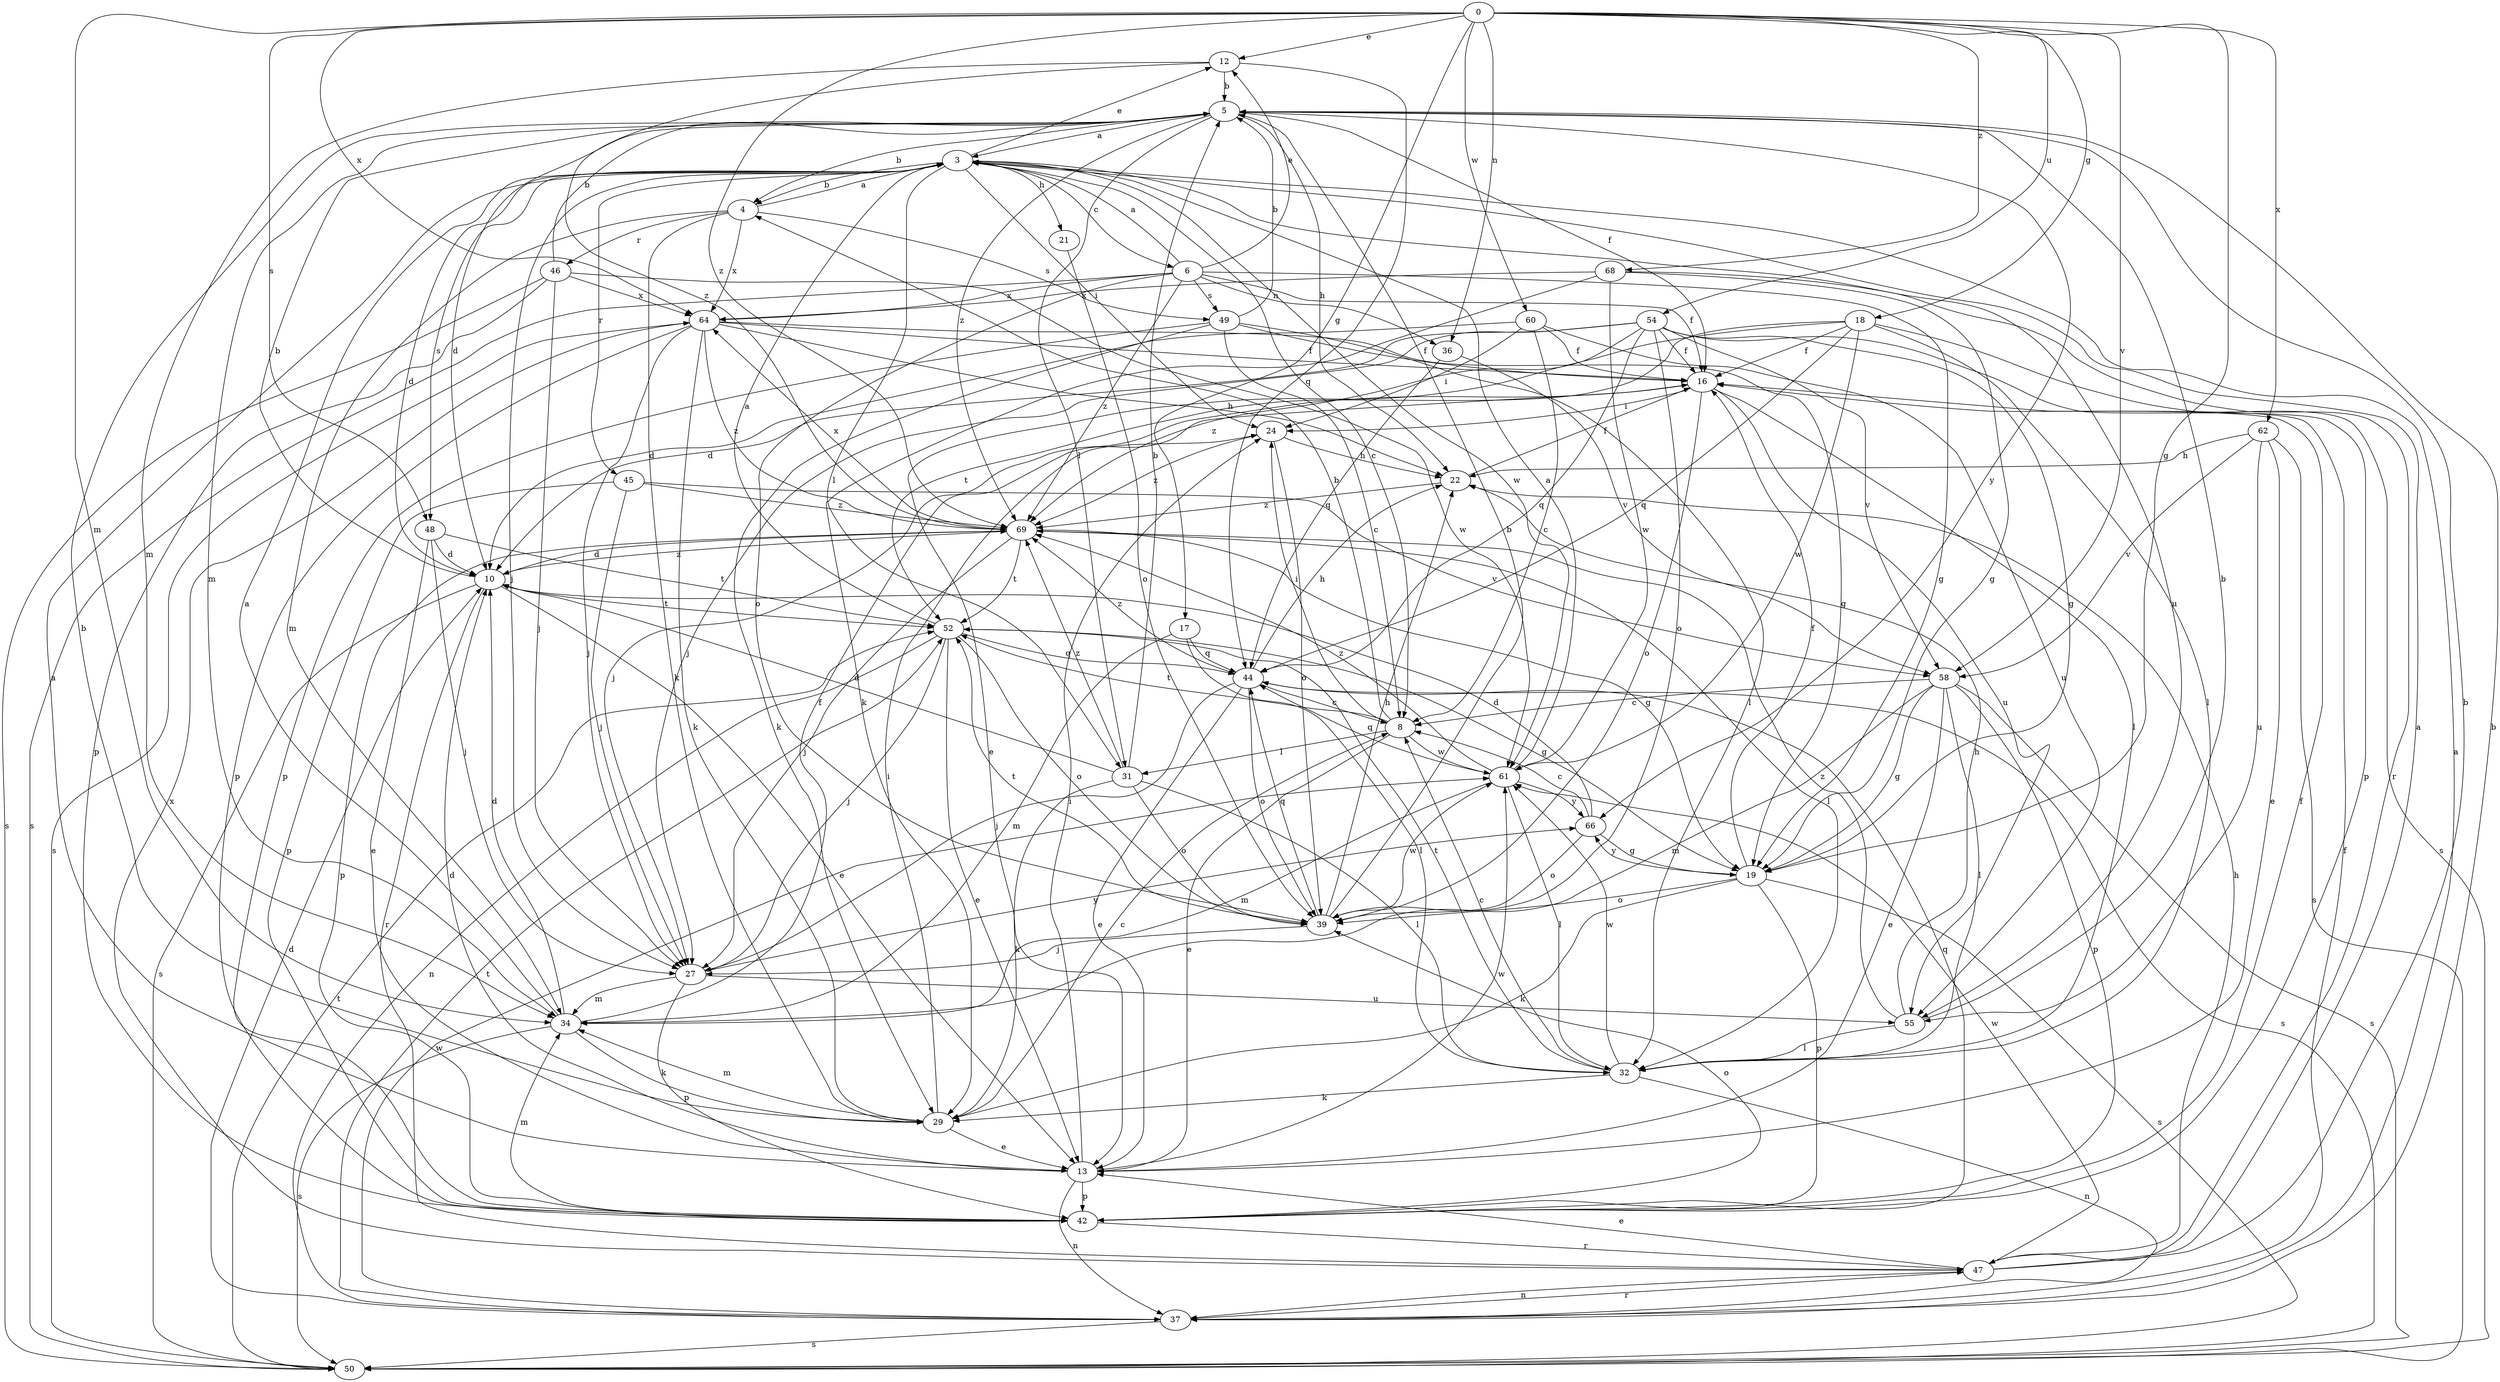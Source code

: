 strict digraph  {
0;
3;
4;
5;
6;
8;
10;
12;
13;
16;
17;
18;
19;
21;
22;
24;
27;
29;
31;
32;
34;
36;
37;
39;
42;
44;
45;
46;
47;
48;
49;
50;
52;
54;
55;
58;
60;
61;
62;
64;
66;
68;
69;
0 -> 12  [label=e];
0 -> 17  [label=g];
0 -> 18  [label=g];
0 -> 19  [label=g];
0 -> 34  [label=m];
0 -> 36  [label=n];
0 -> 48  [label=s];
0 -> 54  [label=u];
0 -> 58  [label=v];
0 -> 60  [label=w];
0 -> 62  [label=x];
0 -> 64  [label=x];
0 -> 68  [label=z];
0 -> 69  [label=z];
3 -> 4  [label=b];
3 -> 6  [label=c];
3 -> 8  [label=c];
3 -> 10  [label=d];
3 -> 12  [label=e];
3 -> 21  [label=h];
3 -> 24  [label=i];
3 -> 27  [label=j];
3 -> 31  [label=l];
3 -> 45  [label=r];
3 -> 48  [label=s];
3 -> 55  [label=u];
3 -> 61  [label=w];
4 -> 3  [label=a];
4 -> 29  [label=k];
4 -> 34  [label=m];
4 -> 46  [label=r];
4 -> 49  [label=s];
4 -> 64  [label=x];
5 -> 3  [label=a];
5 -> 4  [label=b];
5 -> 10  [label=d];
5 -> 16  [label=f];
5 -> 22  [label=h];
5 -> 31  [label=l];
5 -> 34  [label=m];
5 -> 66  [label=y];
5 -> 69  [label=z];
6 -> 3  [label=a];
6 -> 12  [label=e];
6 -> 16  [label=f];
6 -> 19  [label=g];
6 -> 36  [label=n];
6 -> 39  [label=o];
6 -> 49  [label=s];
6 -> 50  [label=s];
6 -> 64  [label=x];
6 -> 69  [label=z];
8 -> 4  [label=b];
8 -> 13  [label=e];
8 -> 24  [label=i];
8 -> 31  [label=l];
8 -> 52  [label=t];
8 -> 61  [label=w];
10 -> 5  [label=b];
10 -> 13  [label=e];
10 -> 47  [label=r];
10 -> 50  [label=s];
10 -> 52  [label=t];
10 -> 69  [label=z];
12 -> 5  [label=b];
12 -> 34  [label=m];
12 -> 44  [label=q];
12 -> 69  [label=z];
13 -> 3  [label=a];
13 -> 10  [label=d];
13 -> 24  [label=i];
13 -> 37  [label=n];
13 -> 42  [label=p];
13 -> 61  [label=w];
16 -> 24  [label=i];
16 -> 27  [label=j];
16 -> 32  [label=l];
16 -> 39  [label=o];
16 -> 55  [label=u];
17 -> 32  [label=l];
17 -> 34  [label=m];
17 -> 44  [label=q];
18 -> 13  [label=e];
18 -> 16  [label=f];
18 -> 32  [label=l];
18 -> 44  [label=q];
18 -> 50  [label=s];
18 -> 52  [label=t];
18 -> 61  [label=w];
19 -> 16  [label=f];
19 -> 29  [label=k];
19 -> 39  [label=o];
19 -> 42  [label=p];
19 -> 50  [label=s];
19 -> 66  [label=y];
21 -> 39  [label=o];
22 -> 16  [label=f];
22 -> 69  [label=z];
24 -> 22  [label=h];
24 -> 39  [label=o];
24 -> 69  [label=z];
27 -> 34  [label=m];
27 -> 42  [label=p];
27 -> 55  [label=u];
27 -> 66  [label=y];
29 -> 5  [label=b];
29 -> 8  [label=c];
29 -> 13  [label=e];
29 -> 24  [label=i];
29 -> 34  [label=m];
31 -> 5  [label=b];
31 -> 10  [label=d];
31 -> 29  [label=k];
31 -> 32  [label=l];
31 -> 39  [label=o];
31 -> 69  [label=z];
32 -> 8  [label=c];
32 -> 29  [label=k];
32 -> 37  [label=n];
32 -> 52  [label=t];
32 -> 61  [label=w];
34 -> 3  [label=a];
34 -> 10  [label=d];
34 -> 16  [label=f];
34 -> 29  [label=k];
34 -> 50  [label=s];
36 -> 44  [label=q];
36 -> 58  [label=v];
37 -> 3  [label=a];
37 -> 5  [label=b];
37 -> 10  [label=d];
37 -> 16  [label=f];
37 -> 47  [label=r];
37 -> 50  [label=s];
37 -> 52  [label=t];
37 -> 61  [label=w];
39 -> 5  [label=b];
39 -> 22  [label=h];
39 -> 27  [label=j];
39 -> 44  [label=q];
39 -> 52  [label=t];
39 -> 61  [label=w];
42 -> 16  [label=f];
42 -> 34  [label=m];
42 -> 39  [label=o];
42 -> 44  [label=q];
42 -> 47  [label=r];
44 -> 8  [label=c];
44 -> 13  [label=e];
44 -> 22  [label=h];
44 -> 27  [label=j];
44 -> 39  [label=o];
44 -> 50  [label=s];
44 -> 69  [label=z];
45 -> 27  [label=j];
45 -> 42  [label=p];
45 -> 58  [label=v];
45 -> 69  [label=z];
46 -> 5  [label=b];
46 -> 27  [label=j];
46 -> 42  [label=p];
46 -> 50  [label=s];
46 -> 61  [label=w];
46 -> 64  [label=x];
47 -> 3  [label=a];
47 -> 5  [label=b];
47 -> 13  [label=e];
47 -> 22  [label=h];
47 -> 37  [label=n];
47 -> 61  [label=w];
47 -> 64  [label=x];
48 -> 10  [label=d];
48 -> 13  [label=e];
48 -> 27  [label=j];
48 -> 52  [label=t];
49 -> 5  [label=b];
49 -> 8  [label=c];
49 -> 16  [label=f];
49 -> 29  [label=k];
49 -> 32  [label=l];
49 -> 42  [label=p];
50 -> 52  [label=t];
52 -> 3  [label=a];
52 -> 13  [label=e];
52 -> 19  [label=g];
52 -> 27  [label=j];
52 -> 37  [label=n];
52 -> 39  [label=o];
52 -> 44  [label=q];
54 -> 10  [label=d];
54 -> 16  [label=f];
54 -> 19  [label=g];
54 -> 27  [label=j];
54 -> 39  [label=o];
54 -> 42  [label=p];
54 -> 44  [label=q];
54 -> 58  [label=v];
54 -> 69  [label=z];
55 -> 5  [label=b];
55 -> 22  [label=h];
55 -> 32  [label=l];
55 -> 69  [label=z];
58 -> 8  [label=c];
58 -> 13  [label=e];
58 -> 19  [label=g];
58 -> 32  [label=l];
58 -> 34  [label=m];
58 -> 42  [label=p];
58 -> 50  [label=s];
60 -> 8  [label=c];
60 -> 10  [label=d];
60 -> 16  [label=f];
60 -> 24  [label=i];
60 -> 55  [label=u];
61 -> 3  [label=a];
61 -> 32  [label=l];
61 -> 34  [label=m];
61 -> 44  [label=q];
61 -> 66  [label=y];
61 -> 69  [label=z];
62 -> 13  [label=e];
62 -> 22  [label=h];
62 -> 50  [label=s];
62 -> 55  [label=u];
62 -> 58  [label=v];
64 -> 16  [label=f];
64 -> 19  [label=g];
64 -> 22  [label=h];
64 -> 27  [label=j];
64 -> 29  [label=k];
64 -> 42  [label=p];
64 -> 50  [label=s];
64 -> 69  [label=z];
66 -> 8  [label=c];
66 -> 10  [label=d];
66 -> 19  [label=g];
66 -> 39  [label=o];
68 -> 19  [label=g];
68 -> 29  [label=k];
68 -> 47  [label=r];
68 -> 61  [label=w];
68 -> 64  [label=x];
69 -> 10  [label=d];
69 -> 19  [label=g];
69 -> 27  [label=j];
69 -> 32  [label=l];
69 -> 42  [label=p];
69 -> 52  [label=t];
69 -> 64  [label=x];
}

